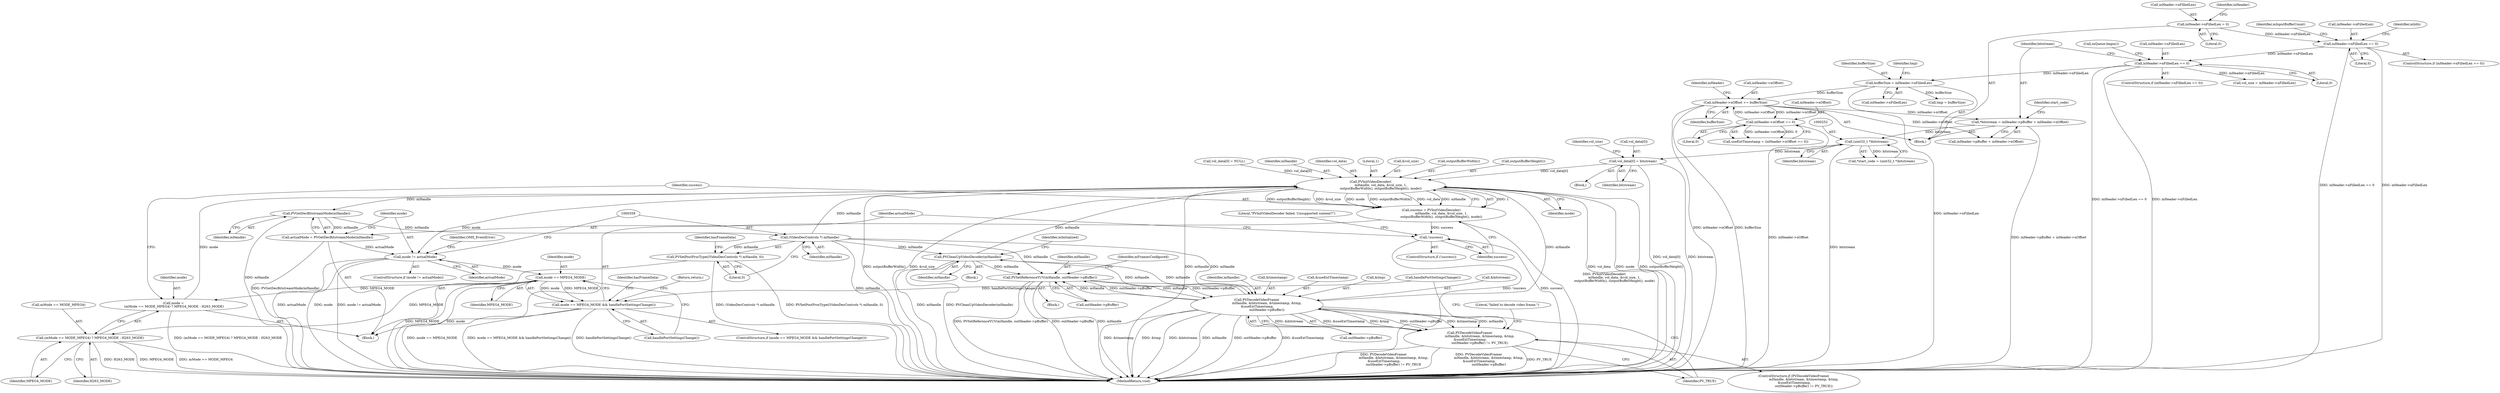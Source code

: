 digraph "0_Android_c48ef757cc50906e8726a3bebc3b60716292cdba@array" {
"1000292" [label="(Call,vol_data[0] = bitstream)"];
"1000251" [label="(Call,(uint32_t *)bitstream)"];
"1000239" [label="(Call,*bitstream = inHeader->pBuffer + inHeader->nOffset)"];
"1000618" [label="(Call,inHeader->nOffset += bufferSize)"];
"1000506" [label="(Call,bufferSize = inHeader->nFilledLen)"];
"1000169" [label="(Call,inHeader->nFilledLen == 0)"];
"1000648" [label="(Call,inHeader->nFilledLen == 0)"];
"1000623" [label="(Call,inHeader->nFilledLen = 0)"];
"1000483" [label="(Call,inHeader->nOffset == 0)"];
"1000314" [label="(Call,PVInitVideoDecoder(\n                    mHandle, vol_data, &vol_size, 1,\n                    outputBufferWidth(), outputBufferHeight(), mode))"];
"1000312" [label="(Call,success = PVInitVideoDecoder(\n                    mHandle, vol_data, &vol_size, 1,\n                    outputBufferWidth(), outputBufferHeight(), mode))"];
"1000324" [label="(Call,!success)"];
"1000341" [label="(Call,PVGetDecBitstreamMode(mHandle))"];
"1000339" [label="(Call,actualMode = PVGetDecBitstreamMode(mHandle))"];
"1000344" [label="(Call,mode != actualMode)"];
"1000400" [label="(Call,mode == MPEG4_MODE)"];
"1000303" [label="(Call,mode =\n (mMode == MODE_MPEG4) ? MPEG4_MODE : H263_MODE)"];
"1000305" [label="(Call,(mMode == MODE_MPEG4) ? MPEG4_MODE : H263_MODE)"];
"1000399" [label="(Call,mode == MPEG4_MODE && handlePortSettingsChange())"];
"1000358" [label="(Call,(VideoDecControls *) mHandle)"];
"1000264" [label="(Call,PVCleanUpVideoDecoder(mHandle))"];
"1000472" [label="(Call,PVSetReferenceYUV(mHandle, outHeader->pBuffer))"];
"1000580" [label="(Call,PVDecodeVideoFrame(\n                    mHandle, &bitstream, &timestamp, &tmp,\n &useExtTimestamp,\n                    outHeader->pBuffer))"];
"1000579" [label="(Call,PVDecodeVideoFrame(\n                    mHandle, &bitstream, &timestamp, &tmp,\n &useExtTimestamp,\n                    outHeader->pBuffer) != PV_TRUE)"];
"1000357" [label="(Call,PVSetPostProcType((VideoDecControls *) mHandle, 0))"];
"1000309" [label="(Identifier,MPEG4_MODE)"];
"1000249" [label="(Call,*start_code = (uint32_t *)bitstream)"];
"1000360" [label="(Identifier,mHandle)"];
"1000652" [label="(Literal,0)"];
"1000339" [label="(Call,actualMode = PVGetDecBitstreamMode(mHandle))"];
"1000265" [label="(Identifier,mHandle)"];
"1000170" [label="(Call,inHeader->nFilledLen)"];
"1000364" [label="(Identifier,hasFrameData)"];
"1000346" [label="(Identifier,actualMode)"];
"1000403" [label="(Call,handlePortSettingsChange())"];
"1000343" [label="(ControlStructure,if (mode != actualMode))"];
"1000512" [label="(Call,tmp = bufferSize)"];
"1000263" [label="(Block,)"];
"1000581" [label="(Identifier,mHandle)"];
"1000341" [label="(Call,PVGetDecBitstreamMode(mHandle))"];
"1000251" [label="(Call,(uint32_t *)bitstream)"];
"1000483" [label="(Call,inHeader->nOffset == 0)"];
"1000596" [label="(Literal,\"failed to decode video frame.\")"];
"1000508" [label="(Call,inHeader->nFilledLen)"];
"1000472" [label="(Call,PVSetReferenceYUV(mHandle, outHeader->pBuffer))"];
"1000398" [label="(ControlStructure,if (mode == MPEG4_MODE && handlePortSettingsChange()))"];
"1000240" [label="(Identifier,bitstream)"];
"1000322" [label="(Identifier,mode)"];
"1000278" [label="(Call,vol_data[0] = NULL)"];
"1000487" [label="(Literal,0)"];
"1000579" [label="(Call,PVDecodeVideoFrame(\n                    mHandle, &bitstream, &timestamp, &tmp,\n &useExtTimestamp,\n                    outHeader->pBuffer) != PV_TRUE)"];
"1000624" [label="(Call,inHeader->nFilledLen)"];
"1000315" [label="(Identifier,mHandle)"];
"1000296" [label="(Identifier,bitstream)"];
"1000168" [label="(ControlStructure,if (inHeader->nFilledLen == 0))"];
"1000305" [label="(Call,(mMode == MODE_MPEG4) ? MPEG4_MODE : H263_MODE)"];
"1000506" [label="(Call,bufferSize = inHeader->nFilledLen)"];
"1000297" [label="(Call,vol_size = inHeader->nFilledLen)"];
"1000253" [label="(Identifier,bitstream)"];
"1000292" [label="(Call,vol_data[0] = bitstream)"];
"1000312" [label="(Call,success = PVInitVideoDecoder(\n                    mHandle, vol_data, &vol_size, 1,\n                    outputBufferWidth(), outputBufferHeight(), mode))"];
"1000580" [label="(Call,PVDecodeVideoFrame(\n                    mHandle, &bitstream, &timestamp, &tmp,\n &useExtTimestamp,\n                    outHeader->pBuffer))"];
"1000670" [label="(Identifier,mInputBufferCount)"];
"1000402" [label="(Identifier,MPEG4_MODE)"];
"1000349" [label="(Identifier,OMX_EventError)"];
"1000173" [label="(Literal,0)"];
"1000291" [label="(Block,)"];
"1000584" [label="(Call,&timestamp)"];
"1000484" [label="(Call,inHeader->nOffset)"];
"1000316" [label="(Identifier,vol_data)"];
"1000590" [label="(Call,outHeader->pBuffer)"];
"1000414" [label="(Block,)"];
"1000344" [label="(Call,mode != actualMode)"];
"1000241" [label="(Call,inHeader->pBuffer + inHeader->nOffset)"];
"1000588" [label="(Call,&useExtTimestamp)"];
"1000340" [label="(Identifier,actualMode)"];
"1000400" [label="(Call,mode == MPEG4_MODE)"];
"1000303" [label="(Call,mode =\n (mMode == MODE_MPEG4) ? MPEG4_MODE : H263_MODE)"];
"1000342" [label="(Identifier,mHandle)"];
"1000319" [label="(Literal,1)"];
"1000408" [label="(Identifier,hasFrameData)"];
"1000622" [label="(Identifier,bufferSize)"];
"1000399" [label="(Call,mode == MPEG4_MODE && handlePortSettingsChange())"];
"1000293" [label="(Call,vol_data[0])"];
"1000507" [label="(Identifier,bufferSize)"];
"1000357" [label="(Call,PVSetPostProcType((VideoDecControls *) mHandle, 0))"];
"1000473" [label="(Identifier,mHandle)"];
"1000631" [label="(Identifier,inHeader)"];
"1000314" [label="(Call,PVInitVideoDecoder(\n                    mHandle, vol_data, &vol_size, 1,\n                    outputBufferWidth(), outputBufferHeight(), mode))"];
"1000618" [label="(Call,inHeader->nOffset += bufferSize)"];
"1000481" [label="(Call,useExtTimestamp = (inHeader->nOffset == 0))"];
"1000474" [label="(Call,outHeader->pBuffer)"];
"1000324" [label="(Call,!success)"];
"1000358" [label="(Call,(VideoDecControls *) mHandle)"];
"1000267" [label="(Identifier,mInitialized)"];
"1000298" [label="(Identifier,vol_size)"];
"1000323" [label="(ControlStructure,if (!success))"];
"1000239" [label="(Call,*bitstream = inHeader->pBuffer + inHeader->nOffset)"];
"1000264" [label="(Call,PVCleanUpVideoDecoder(mHandle))"];
"1000272" [label="(Block,)"];
"1000129" [label="(Block,)"];
"1000313" [label="(Identifier,success)"];
"1000361" [label="(Literal,0)"];
"1000513" [label="(Identifier,tmp)"];
"1000317" [label="(Call,&vol_size)"];
"1000586" [label="(Call,&tmp)"];
"1000304" [label="(Identifier,mode)"];
"1000320" [label="(Call,outputBufferWidth())"];
"1000306" [label="(Call,mMode == MODE_MPEG4)"];
"1000250" [label="(Identifier,start_code)"];
"1000176" [label="(Call,inQueue.begin())"];
"1000625" [label="(Identifier,inHeader)"];
"1000649" [label="(Call,inHeader->nFilledLen)"];
"1000325" [label="(Identifier,success)"];
"1000627" [label="(Literal,0)"];
"1000321" [label="(Call,outputBufferHeight())"];
"1000619" [label="(Call,inHeader->nOffset)"];
"1000401" [label="(Identifier,mode)"];
"1000478" [label="(Identifier,mFramesConfigured)"];
"1000656" [label="(Identifier,inInfo)"];
"1000405" [label="(Return,return;)"];
"1000717" [label="(MethodReturn,void)"];
"1000328" [label="(Literal,\"PVInitVideoDecoder failed. Unsupported content?\")"];
"1000169" [label="(Call,inHeader->nFilledLen == 0)"];
"1000623" [label="(Call,inHeader->nFilledLen = 0)"];
"1000607" [label="(Call,handlePortSettingsChange())"];
"1000648" [label="(Call,inHeader->nFilledLen == 0)"];
"1000593" [label="(Identifier,PV_TRUE)"];
"1000310" [label="(Identifier,H263_MODE)"];
"1000647" [label="(ControlStructure,if (inHeader->nFilledLen == 0))"];
"1000578" [label="(ControlStructure,if (PVDecodeVideoFrame(\n                    mHandle, &bitstream, &timestamp, &tmp,\n &useExtTimestamp,\n                    outHeader->pBuffer) != PV_TRUE))"];
"1000345" [label="(Identifier,mode)"];
"1000582" [label="(Call,&bitstream)"];
"1000292" -> "1000291"  [label="AST: "];
"1000292" -> "1000296"  [label="CFG: "];
"1000293" -> "1000292"  [label="AST: "];
"1000296" -> "1000292"  [label="AST: "];
"1000298" -> "1000292"  [label="CFG: "];
"1000292" -> "1000717"  [label="DDG: vol_data[0]"];
"1000292" -> "1000717"  [label="DDG: bitstream"];
"1000251" -> "1000292"  [label="DDG: bitstream"];
"1000292" -> "1000314"  [label="DDG: vol_data[0]"];
"1000251" -> "1000249"  [label="AST: "];
"1000251" -> "1000253"  [label="CFG: "];
"1000252" -> "1000251"  [label="AST: "];
"1000253" -> "1000251"  [label="AST: "];
"1000249" -> "1000251"  [label="CFG: "];
"1000251" -> "1000717"  [label="DDG: bitstream"];
"1000251" -> "1000249"  [label="DDG: bitstream"];
"1000239" -> "1000251"  [label="DDG: bitstream"];
"1000239" -> "1000129"  [label="AST: "];
"1000239" -> "1000241"  [label="CFG: "];
"1000240" -> "1000239"  [label="AST: "];
"1000241" -> "1000239"  [label="AST: "];
"1000250" -> "1000239"  [label="CFG: "];
"1000239" -> "1000717"  [label="DDG: inHeader->pBuffer + inHeader->nOffset"];
"1000618" -> "1000239"  [label="DDG: inHeader->nOffset"];
"1000618" -> "1000129"  [label="AST: "];
"1000618" -> "1000622"  [label="CFG: "];
"1000619" -> "1000618"  [label="AST: "];
"1000622" -> "1000618"  [label="AST: "];
"1000625" -> "1000618"  [label="CFG: "];
"1000618" -> "1000717"  [label="DDG: bufferSize"];
"1000618" -> "1000717"  [label="DDG: inHeader->nOffset"];
"1000618" -> "1000241"  [label="DDG: inHeader->nOffset"];
"1000618" -> "1000483"  [label="DDG: inHeader->nOffset"];
"1000506" -> "1000618"  [label="DDG: bufferSize"];
"1000483" -> "1000618"  [label="DDG: inHeader->nOffset"];
"1000506" -> "1000129"  [label="AST: "];
"1000506" -> "1000508"  [label="CFG: "];
"1000507" -> "1000506"  [label="AST: "];
"1000508" -> "1000506"  [label="AST: "];
"1000513" -> "1000506"  [label="CFG: "];
"1000506" -> "1000717"  [label="DDG: inHeader->nFilledLen"];
"1000169" -> "1000506"  [label="DDG: inHeader->nFilledLen"];
"1000506" -> "1000512"  [label="DDG: bufferSize"];
"1000169" -> "1000168"  [label="AST: "];
"1000169" -> "1000173"  [label="CFG: "];
"1000170" -> "1000169"  [label="AST: "];
"1000173" -> "1000169"  [label="AST: "];
"1000176" -> "1000169"  [label="CFG: "];
"1000240" -> "1000169"  [label="CFG: "];
"1000169" -> "1000717"  [label="DDG: inHeader->nFilledLen == 0"];
"1000169" -> "1000717"  [label="DDG: inHeader->nFilledLen"];
"1000648" -> "1000169"  [label="DDG: inHeader->nFilledLen"];
"1000169" -> "1000297"  [label="DDG: inHeader->nFilledLen"];
"1000648" -> "1000647"  [label="AST: "];
"1000648" -> "1000652"  [label="CFG: "];
"1000649" -> "1000648"  [label="AST: "];
"1000652" -> "1000648"  [label="AST: "];
"1000656" -> "1000648"  [label="CFG: "];
"1000670" -> "1000648"  [label="CFG: "];
"1000648" -> "1000717"  [label="DDG: inHeader->nFilledLen == 0"];
"1000648" -> "1000717"  [label="DDG: inHeader->nFilledLen"];
"1000623" -> "1000648"  [label="DDG: inHeader->nFilledLen"];
"1000623" -> "1000129"  [label="AST: "];
"1000623" -> "1000627"  [label="CFG: "];
"1000624" -> "1000623"  [label="AST: "];
"1000627" -> "1000623"  [label="AST: "];
"1000631" -> "1000623"  [label="CFG: "];
"1000483" -> "1000481"  [label="AST: "];
"1000483" -> "1000487"  [label="CFG: "];
"1000484" -> "1000483"  [label="AST: "];
"1000487" -> "1000483"  [label="AST: "];
"1000481" -> "1000483"  [label="CFG: "];
"1000483" -> "1000717"  [label="DDG: inHeader->nOffset"];
"1000483" -> "1000481"  [label="DDG: inHeader->nOffset"];
"1000483" -> "1000481"  [label="DDG: 0"];
"1000314" -> "1000312"  [label="AST: "];
"1000314" -> "1000322"  [label="CFG: "];
"1000315" -> "1000314"  [label="AST: "];
"1000316" -> "1000314"  [label="AST: "];
"1000317" -> "1000314"  [label="AST: "];
"1000319" -> "1000314"  [label="AST: "];
"1000320" -> "1000314"  [label="AST: "];
"1000321" -> "1000314"  [label="AST: "];
"1000322" -> "1000314"  [label="AST: "];
"1000312" -> "1000314"  [label="CFG: "];
"1000314" -> "1000717"  [label="DDG: mHandle"];
"1000314" -> "1000717"  [label="DDG: vol_data"];
"1000314" -> "1000717"  [label="DDG: mode"];
"1000314" -> "1000717"  [label="DDG: outputBufferHeight()"];
"1000314" -> "1000717"  [label="DDG: outputBufferWidth()"];
"1000314" -> "1000717"  [label="DDG: &vol_size"];
"1000314" -> "1000312"  [label="DDG: 1"];
"1000314" -> "1000312"  [label="DDG: outputBufferHeight()"];
"1000314" -> "1000312"  [label="DDG: &vol_size"];
"1000314" -> "1000312"  [label="DDG: mode"];
"1000314" -> "1000312"  [label="DDG: outputBufferWidth()"];
"1000314" -> "1000312"  [label="DDG: vol_data"];
"1000314" -> "1000312"  [label="DDG: mHandle"];
"1000264" -> "1000314"  [label="DDG: mHandle"];
"1000580" -> "1000314"  [label="DDG: mHandle"];
"1000358" -> "1000314"  [label="DDG: mHandle"];
"1000278" -> "1000314"  [label="DDG: vol_data[0]"];
"1000303" -> "1000314"  [label="DDG: mode"];
"1000314" -> "1000341"  [label="DDG: mHandle"];
"1000314" -> "1000344"  [label="DDG: mode"];
"1000312" -> "1000272"  [label="AST: "];
"1000313" -> "1000312"  [label="AST: "];
"1000325" -> "1000312"  [label="CFG: "];
"1000312" -> "1000717"  [label="DDG: PVInitVideoDecoder(\n                    mHandle, vol_data, &vol_size, 1,\n                    outputBufferWidth(), outputBufferHeight(), mode)"];
"1000312" -> "1000324"  [label="DDG: success"];
"1000324" -> "1000323"  [label="AST: "];
"1000324" -> "1000325"  [label="CFG: "];
"1000325" -> "1000324"  [label="AST: "];
"1000328" -> "1000324"  [label="CFG: "];
"1000340" -> "1000324"  [label="CFG: "];
"1000324" -> "1000717"  [label="DDG: !success"];
"1000324" -> "1000717"  [label="DDG: success"];
"1000341" -> "1000339"  [label="AST: "];
"1000341" -> "1000342"  [label="CFG: "];
"1000342" -> "1000341"  [label="AST: "];
"1000339" -> "1000341"  [label="CFG: "];
"1000341" -> "1000717"  [label="DDG: mHandle"];
"1000341" -> "1000339"  [label="DDG: mHandle"];
"1000341" -> "1000358"  [label="DDG: mHandle"];
"1000339" -> "1000272"  [label="AST: "];
"1000340" -> "1000339"  [label="AST: "];
"1000345" -> "1000339"  [label="CFG: "];
"1000339" -> "1000717"  [label="DDG: PVGetDecBitstreamMode(mHandle)"];
"1000339" -> "1000344"  [label="DDG: actualMode"];
"1000344" -> "1000343"  [label="AST: "];
"1000344" -> "1000346"  [label="CFG: "];
"1000345" -> "1000344"  [label="AST: "];
"1000346" -> "1000344"  [label="AST: "];
"1000349" -> "1000344"  [label="CFG: "];
"1000359" -> "1000344"  [label="CFG: "];
"1000344" -> "1000717"  [label="DDG: mode != actualMode"];
"1000344" -> "1000717"  [label="DDG: actualMode"];
"1000344" -> "1000717"  [label="DDG: mode"];
"1000344" -> "1000400"  [label="DDG: mode"];
"1000400" -> "1000399"  [label="AST: "];
"1000400" -> "1000402"  [label="CFG: "];
"1000401" -> "1000400"  [label="AST: "];
"1000402" -> "1000400"  [label="AST: "];
"1000403" -> "1000400"  [label="CFG: "];
"1000399" -> "1000400"  [label="CFG: "];
"1000400" -> "1000717"  [label="DDG: mode"];
"1000400" -> "1000717"  [label="DDG: MPEG4_MODE"];
"1000400" -> "1000303"  [label="DDG: MPEG4_MODE"];
"1000400" -> "1000305"  [label="DDG: MPEG4_MODE"];
"1000400" -> "1000399"  [label="DDG: mode"];
"1000400" -> "1000399"  [label="DDG: MPEG4_MODE"];
"1000303" -> "1000272"  [label="AST: "];
"1000303" -> "1000305"  [label="CFG: "];
"1000304" -> "1000303"  [label="AST: "];
"1000305" -> "1000303"  [label="AST: "];
"1000313" -> "1000303"  [label="CFG: "];
"1000303" -> "1000717"  [label="DDG: (mMode == MODE_MPEG4) ? MPEG4_MODE : H263_MODE"];
"1000305" -> "1000309"  [label="CFG: "];
"1000305" -> "1000310"  [label="CFG: "];
"1000306" -> "1000305"  [label="AST: "];
"1000309" -> "1000305"  [label="AST: "];
"1000310" -> "1000305"  [label="AST: "];
"1000305" -> "1000717"  [label="DDG: H263_MODE"];
"1000305" -> "1000717"  [label="DDG: MPEG4_MODE"];
"1000305" -> "1000717"  [label="DDG: mMode == MODE_MPEG4"];
"1000399" -> "1000398"  [label="AST: "];
"1000399" -> "1000403"  [label="CFG: "];
"1000403" -> "1000399"  [label="AST: "];
"1000405" -> "1000399"  [label="CFG: "];
"1000408" -> "1000399"  [label="CFG: "];
"1000399" -> "1000717"  [label="DDG: handlePortSettingsChange()"];
"1000399" -> "1000717"  [label="DDG: mode == MPEG4_MODE"];
"1000399" -> "1000717"  [label="DDG: mode == MPEG4_MODE && handlePortSettingsChange()"];
"1000607" -> "1000399"  [label="DDG: handlePortSettingsChange()"];
"1000358" -> "1000357"  [label="AST: "];
"1000358" -> "1000360"  [label="CFG: "];
"1000359" -> "1000358"  [label="AST: "];
"1000360" -> "1000358"  [label="AST: "];
"1000361" -> "1000358"  [label="CFG: "];
"1000358" -> "1000717"  [label="DDG: mHandle"];
"1000358" -> "1000264"  [label="DDG: mHandle"];
"1000358" -> "1000357"  [label="DDG: mHandle"];
"1000358" -> "1000472"  [label="DDG: mHandle"];
"1000358" -> "1000580"  [label="DDG: mHandle"];
"1000264" -> "1000263"  [label="AST: "];
"1000264" -> "1000265"  [label="CFG: "];
"1000265" -> "1000264"  [label="AST: "];
"1000267" -> "1000264"  [label="CFG: "];
"1000264" -> "1000717"  [label="DDG: mHandle"];
"1000264" -> "1000717"  [label="DDG: PVCleanUpVideoDecoder(mHandle)"];
"1000580" -> "1000264"  [label="DDG: mHandle"];
"1000264" -> "1000472"  [label="DDG: mHandle"];
"1000264" -> "1000580"  [label="DDG: mHandle"];
"1000472" -> "1000414"  [label="AST: "];
"1000472" -> "1000474"  [label="CFG: "];
"1000473" -> "1000472"  [label="AST: "];
"1000474" -> "1000472"  [label="AST: "];
"1000478" -> "1000472"  [label="CFG: "];
"1000472" -> "1000717"  [label="DDG: PVSetReferenceYUV(mHandle, outHeader->pBuffer)"];
"1000472" -> "1000717"  [label="DDG: outHeader->pBuffer"];
"1000472" -> "1000717"  [label="DDG: mHandle"];
"1000580" -> "1000472"  [label="DDG: mHandle"];
"1000580" -> "1000472"  [label="DDG: outHeader->pBuffer"];
"1000472" -> "1000580"  [label="DDG: mHandle"];
"1000472" -> "1000580"  [label="DDG: outHeader->pBuffer"];
"1000580" -> "1000579"  [label="AST: "];
"1000580" -> "1000590"  [label="CFG: "];
"1000581" -> "1000580"  [label="AST: "];
"1000582" -> "1000580"  [label="AST: "];
"1000584" -> "1000580"  [label="AST: "];
"1000586" -> "1000580"  [label="AST: "];
"1000588" -> "1000580"  [label="AST: "];
"1000590" -> "1000580"  [label="AST: "];
"1000593" -> "1000580"  [label="CFG: "];
"1000580" -> "1000717"  [label="DDG: outHeader->pBuffer"];
"1000580" -> "1000717"  [label="DDG: &useExtTimestamp"];
"1000580" -> "1000717"  [label="DDG: &timestamp"];
"1000580" -> "1000717"  [label="DDG: &tmp"];
"1000580" -> "1000717"  [label="DDG: &bitstream"];
"1000580" -> "1000717"  [label="DDG: mHandle"];
"1000580" -> "1000579"  [label="DDG: &useExtTimestamp"];
"1000580" -> "1000579"  [label="DDG: &tmp"];
"1000580" -> "1000579"  [label="DDG: outHeader->pBuffer"];
"1000580" -> "1000579"  [label="DDG: &timestamp"];
"1000580" -> "1000579"  [label="DDG: mHandle"];
"1000580" -> "1000579"  [label="DDG: &bitstream"];
"1000579" -> "1000578"  [label="AST: "];
"1000579" -> "1000593"  [label="CFG: "];
"1000593" -> "1000579"  [label="AST: "];
"1000596" -> "1000579"  [label="CFG: "];
"1000607" -> "1000579"  [label="CFG: "];
"1000579" -> "1000717"  [label="DDG: PVDecodeVideoFrame(\n                    mHandle, &bitstream, &timestamp, &tmp,\n &useExtTimestamp,\n                    outHeader->pBuffer) != PV_TRUE"];
"1000579" -> "1000717"  [label="DDG: PVDecodeVideoFrame(\n                    mHandle, &bitstream, &timestamp, &tmp,\n &useExtTimestamp,\n                    outHeader->pBuffer)"];
"1000579" -> "1000717"  [label="DDG: PV_TRUE"];
"1000357" -> "1000272"  [label="AST: "];
"1000357" -> "1000361"  [label="CFG: "];
"1000361" -> "1000357"  [label="AST: "];
"1000364" -> "1000357"  [label="CFG: "];
"1000357" -> "1000717"  [label="DDG: PVSetPostProcType((VideoDecControls *) mHandle, 0)"];
"1000357" -> "1000717"  [label="DDG: (VideoDecControls *) mHandle"];
}
